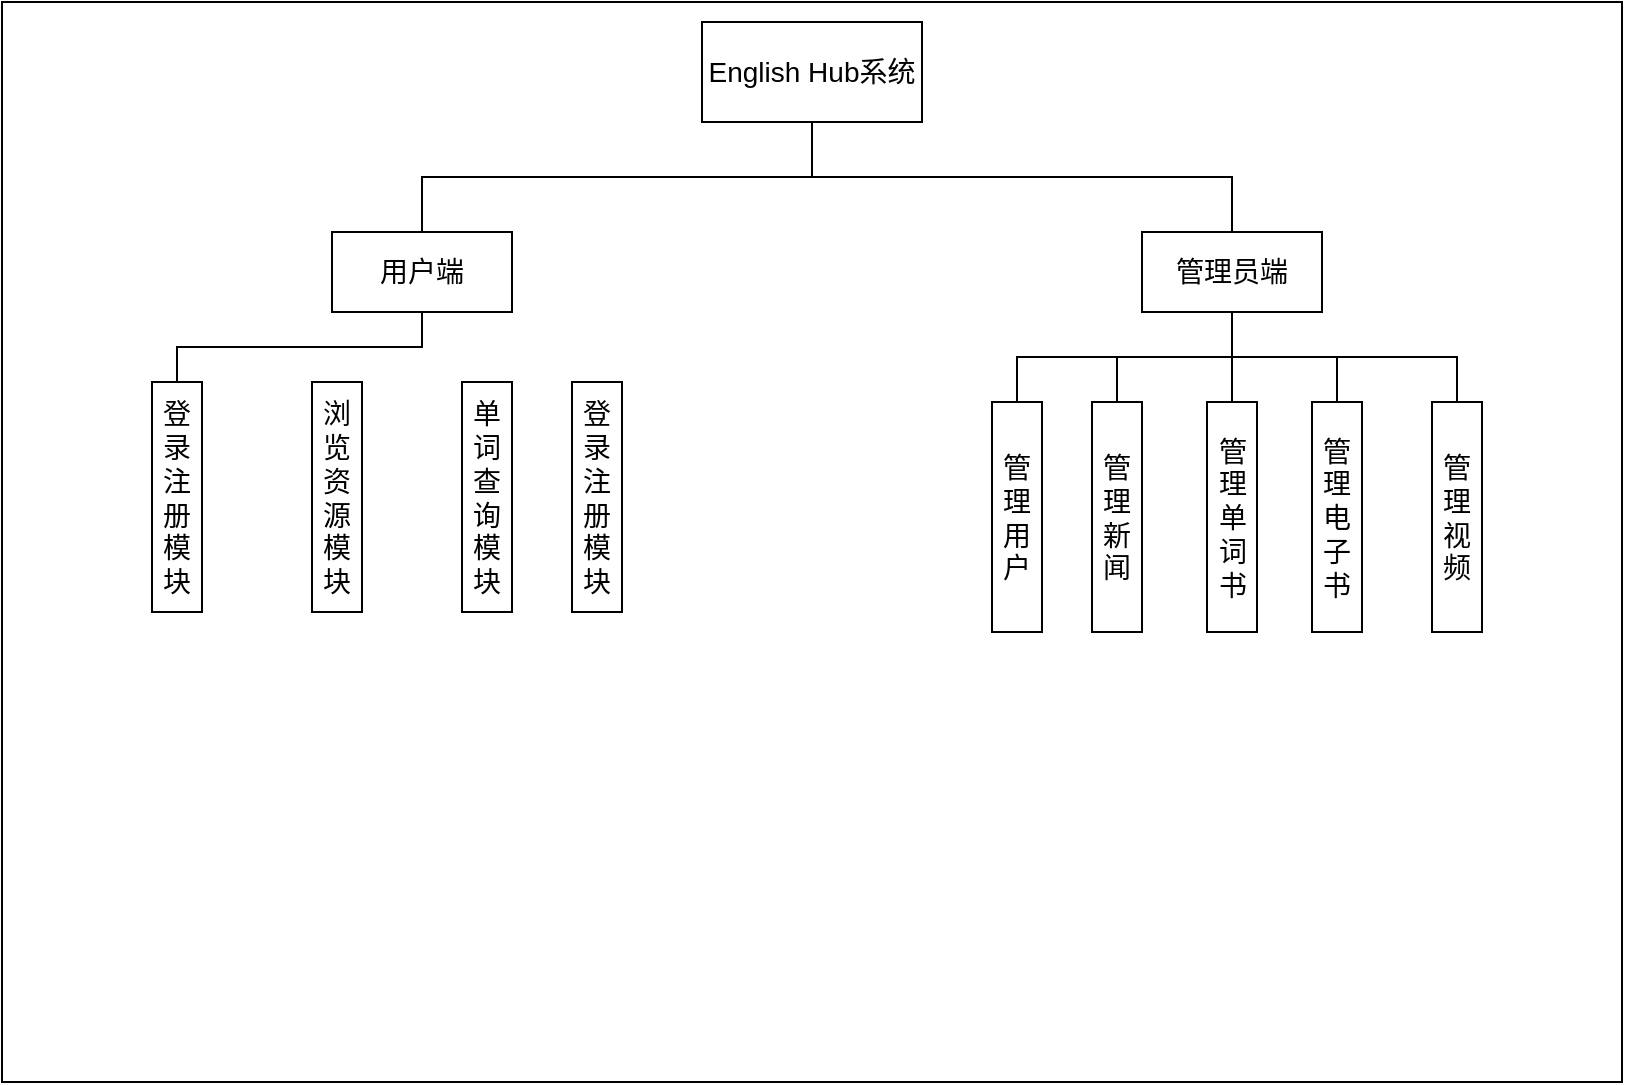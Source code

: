 <mxfile version="24.3.1" type="github">
  <diagram name="第 1 页" id="fv-GO7L_r-PNmPVsoWyf">
    <mxGraphModel dx="1050" dy="569" grid="1" gridSize="10" guides="1" tooltips="1" connect="1" arrows="1" fold="1" page="1" pageScale="1" pageWidth="827" pageHeight="1169" math="0" shadow="0">
      <root>
        <mxCell id="0" />
        <mxCell id="1" parent="0" />
        <mxCell id="Oow83BNOD_xixiC2QuXQ-1" value="" style="rounded=0;whiteSpace=wrap;html=1;" parent="1" vertex="1">
          <mxGeometry x="55" y="30" width="810" height="540" as="geometry" />
        </mxCell>
        <mxCell id="Oow83BNOD_xixiC2QuXQ-2" value="English Hub系统" style="rounded=0;whiteSpace=wrap;html=1;fontSize=14;" parent="1" vertex="1">
          <mxGeometry x="405" y="40" width="110" height="50" as="geometry" />
        </mxCell>
        <mxCell id="Oow83BNOD_xixiC2QuXQ-3" value="用户端" style="rounded=0;whiteSpace=wrap;html=1;fontSize=14;" parent="1" vertex="1">
          <mxGeometry x="220" y="145" width="90" height="40" as="geometry" />
        </mxCell>
        <mxCell id="Oow83BNOD_xixiC2QuXQ-4" value="管理员端" style="rounded=0;whiteSpace=wrap;html=1;fontSize=14;" parent="1" vertex="1">
          <mxGeometry x="625" y="145" width="90" height="40" as="geometry" />
        </mxCell>
        <mxCell id="Oow83BNOD_xixiC2QuXQ-5" value="登录注册模块" style="rounded=0;whiteSpace=wrap;html=1;fontSize=14;direction=south;" parent="1" vertex="1">
          <mxGeometry x="130" y="220" width="25" height="115" as="geometry" />
        </mxCell>
        <mxCell id="Oow83BNOD_xixiC2QuXQ-6" value="" style="endArrow=none;html=1;rounded=0;entryX=0.5;entryY=1;entryDx=0;entryDy=0;edgeStyle=orthogonalEdgeStyle;exitX=0.5;exitY=0;exitDx=0;exitDy=0;" parent="1" source="Oow83BNOD_xixiC2QuXQ-3" target="Oow83BNOD_xixiC2QuXQ-2" edge="1">
          <mxGeometry width="50" height="50" relative="1" as="geometry">
            <mxPoint x="459.5" y="150" as="sourcePoint" />
            <mxPoint x="459.5" y="100" as="targetPoint" />
          </mxGeometry>
        </mxCell>
        <mxCell id="Oow83BNOD_xixiC2QuXQ-7" value="" style="endArrow=none;html=1;rounded=0;entryX=0.5;entryY=1;entryDx=0;entryDy=0;exitX=0.5;exitY=0;exitDx=0;exitDy=0;edgeStyle=orthogonalEdgeStyle;" parent="1" source="Oow83BNOD_xixiC2QuXQ-4" target="Oow83BNOD_xixiC2QuXQ-2" edge="1">
          <mxGeometry width="50" height="50" relative="1" as="geometry">
            <mxPoint x="480" y="150" as="sourcePoint" />
            <mxPoint x="480" y="100" as="targetPoint" />
          </mxGeometry>
        </mxCell>
        <mxCell id="Oow83BNOD_xixiC2QuXQ-8" value="" style="endArrow=none;html=1;rounded=0;entryX=0.5;entryY=1;entryDx=0;entryDy=0;exitX=0;exitY=0.5;exitDx=0;exitDy=0;edgeStyle=orthogonalEdgeStyle;" parent="1" source="Oow83BNOD_xixiC2QuXQ-5" target="Oow83BNOD_xixiC2QuXQ-3" edge="1">
          <mxGeometry width="50" height="50" relative="1" as="geometry">
            <mxPoint x="264.5" y="250" as="sourcePoint" />
            <mxPoint x="264.5" y="200" as="targetPoint" />
          </mxGeometry>
        </mxCell>
        <mxCell id="aqedDVNUCptT7Hvm6-Dn-1" value="浏览资源模块" style="rounded=0;whiteSpace=wrap;html=1;fontSize=14;direction=south;" vertex="1" parent="1">
          <mxGeometry x="210" y="220" width="25" height="115" as="geometry" />
        </mxCell>
        <mxCell id="aqedDVNUCptT7Hvm6-Dn-2" value="管理用户" style="rounded=0;whiteSpace=wrap;html=1;fontSize=14;direction=south;" vertex="1" parent="1">
          <mxGeometry x="550" y="230" width="25" height="115" as="geometry" />
        </mxCell>
        <mxCell id="aqedDVNUCptT7Hvm6-Dn-3" value="管理新闻" style="rounded=0;whiteSpace=wrap;html=1;fontSize=14;direction=south;" vertex="1" parent="1">
          <mxGeometry x="600" y="230" width="25" height="115" as="geometry" />
        </mxCell>
        <mxCell id="aqedDVNUCptT7Hvm6-Dn-4" value="管理单词书" style="rounded=0;whiteSpace=wrap;html=1;fontSize=14;direction=south;" vertex="1" parent="1">
          <mxGeometry x="657.5" y="230" width="25" height="115" as="geometry" />
        </mxCell>
        <mxCell id="aqedDVNUCptT7Hvm6-Dn-5" value="管理电子书" style="rounded=0;whiteSpace=wrap;html=1;fontSize=14;direction=south;" vertex="1" parent="1">
          <mxGeometry x="710" y="230" width="25" height="115" as="geometry" />
        </mxCell>
        <mxCell id="aqedDVNUCptT7Hvm6-Dn-6" value="管理视频" style="rounded=0;whiteSpace=wrap;html=1;fontSize=14;direction=south;" vertex="1" parent="1">
          <mxGeometry x="770" y="230" width="25" height="115" as="geometry" />
        </mxCell>
        <mxCell id="aqedDVNUCptT7Hvm6-Dn-7" value="" style="endArrow=none;html=1;rounded=0;entryX=0.5;entryY=1;entryDx=0;entryDy=0;exitX=0;exitY=0.5;exitDx=0;exitDy=0;edgeStyle=orthogonalEdgeStyle;" edge="1" parent="1" source="aqedDVNUCptT7Hvm6-Dn-4" target="Oow83BNOD_xixiC2QuXQ-4">
          <mxGeometry width="50" height="50" relative="1" as="geometry">
            <mxPoint x="664.5" y="235" as="sourcePoint" />
            <mxPoint x="664.5" y="185" as="targetPoint" />
          </mxGeometry>
        </mxCell>
        <mxCell id="aqedDVNUCptT7Hvm6-Dn-9" value="" style="endArrow=none;html=1;rounded=0;entryX=0.5;entryY=1;entryDx=0;entryDy=0;exitX=0;exitY=0.5;exitDx=0;exitDy=0;edgeStyle=orthogonalEdgeStyle;" edge="1" parent="1" source="aqedDVNUCptT7Hvm6-Dn-2" target="Oow83BNOD_xixiC2QuXQ-4">
          <mxGeometry width="50" height="50" relative="1" as="geometry">
            <mxPoint x="560" y="220" as="sourcePoint" />
            <mxPoint x="560" y="170" as="targetPoint" />
          </mxGeometry>
        </mxCell>
        <mxCell id="aqedDVNUCptT7Hvm6-Dn-10" value="" style="endArrow=none;html=1;rounded=0;entryX=0.5;entryY=1;entryDx=0;entryDy=0;exitX=0;exitY=0.5;exitDx=0;exitDy=0;edgeStyle=orthogonalEdgeStyle;" edge="1" parent="1" source="aqedDVNUCptT7Hvm6-Dn-3" target="Oow83BNOD_xixiC2QuXQ-4">
          <mxGeometry width="50" height="50" relative="1" as="geometry">
            <mxPoint x="610" y="230" as="sourcePoint" />
            <mxPoint x="610" y="180" as="targetPoint" />
          </mxGeometry>
        </mxCell>
        <mxCell id="aqedDVNUCptT7Hvm6-Dn-11" value="" style="endArrow=none;html=1;rounded=0;entryX=0.5;entryY=1;entryDx=0;entryDy=0;exitX=0;exitY=0.5;exitDx=0;exitDy=0;edgeStyle=orthogonalEdgeStyle;" edge="1" parent="1" source="aqedDVNUCptT7Hvm6-Dn-5" target="Oow83BNOD_xixiC2QuXQ-4">
          <mxGeometry width="50" height="50" relative="1" as="geometry">
            <mxPoint x="740" y="210" as="sourcePoint" />
            <mxPoint x="740" y="160" as="targetPoint" />
          </mxGeometry>
        </mxCell>
        <mxCell id="aqedDVNUCptT7Hvm6-Dn-12" value="" style="endArrow=none;html=1;rounded=0;entryX=0.5;entryY=1;entryDx=0;entryDy=0;exitX=0;exitY=0.5;exitDx=0;exitDy=0;edgeStyle=orthogonalEdgeStyle;" edge="1" parent="1" source="aqedDVNUCptT7Hvm6-Dn-6" target="Oow83BNOD_xixiC2QuXQ-4">
          <mxGeometry width="50" height="50" relative="1" as="geometry">
            <mxPoint x="780" y="220" as="sourcePoint" />
            <mxPoint x="780" y="170" as="targetPoint" />
          </mxGeometry>
        </mxCell>
        <mxCell id="aqedDVNUCptT7Hvm6-Dn-13" value="单词查询模块" style="rounded=0;whiteSpace=wrap;html=1;fontSize=14;direction=south;" vertex="1" parent="1">
          <mxGeometry x="285" y="220" width="25" height="115" as="geometry" />
        </mxCell>
        <mxCell id="aqedDVNUCptT7Hvm6-Dn-14" value="登录注册模块" style="rounded=0;whiteSpace=wrap;html=1;fontSize=14;direction=south;" vertex="1" parent="1">
          <mxGeometry x="340" y="220" width="25" height="115" as="geometry" />
        </mxCell>
      </root>
    </mxGraphModel>
  </diagram>
</mxfile>
